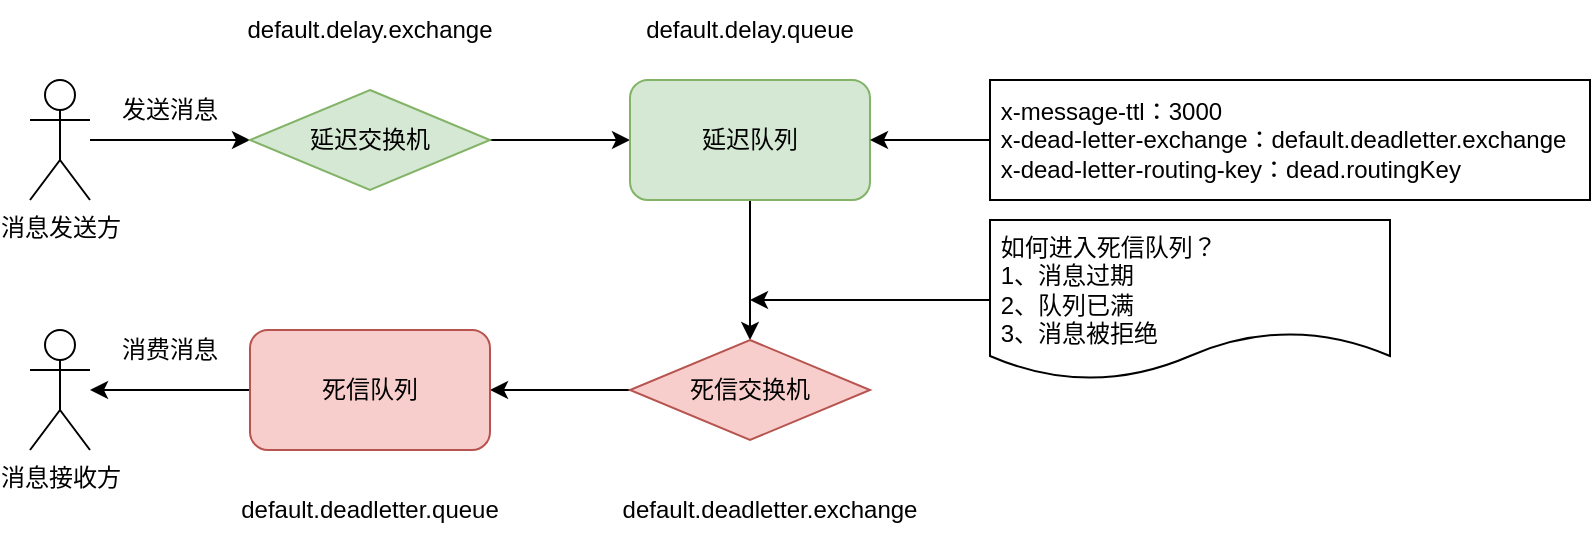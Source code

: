 <mxfile version="15.4.0" type="device"><diagram id="Fxr01EEC_KErMa6BLoQG" name="第 1 页"><mxGraphModel dx="1422" dy="862" grid="1" gridSize="10" guides="1" tooltips="1" connect="1" arrows="1" fold="1" page="1" pageScale="1" pageWidth="827" pageHeight="1169" math="0" shadow="0"><root><mxCell id="0"/><mxCell id="1" parent="0"/><mxCell id="cgxUJcoTVJejzSTBTjXf-5" style="edgeStyle=orthogonalEdgeStyle;rounded=0;orthogonalLoop=1;jettySize=auto;html=1;" edge="1" parent="1" source="cgxUJcoTVJejzSTBTjXf-1"><mxGeometry relative="1" as="geometry"><mxPoint x="230" y="270" as="targetPoint"/></mxGeometry></mxCell><mxCell id="cgxUJcoTVJejzSTBTjXf-1" value="消息发送方" style="shape=umlActor;verticalLabelPosition=bottom;verticalAlign=top;html=1;outlineConnect=0;" vertex="1" parent="1"><mxGeometry x="120" y="240" width="30" height="60" as="geometry"/></mxCell><mxCell id="cgxUJcoTVJejzSTBTjXf-8" style="edgeStyle=orthogonalEdgeStyle;rounded=0;orthogonalLoop=1;jettySize=auto;html=1;entryX=0;entryY=0.5;entryDx=0;entryDy=0;" edge="1" parent="1" source="cgxUJcoTVJejzSTBTjXf-4" target="cgxUJcoTVJejzSTBTjXf-7"><mxGeometry relative="1" as="geometry"/></mxCell><mxCell id="cgxUJcoTVJejzSTBTjXf-4" value="延迟交换机" style="rhombus;whiteSpace=wrap;html=1;fillColor=#d5e8d4;strokeColor=#82b366;" vertex="1" parent="1"><mxGeometry x="230" y="245" width="120" height="50" as="geometry"/></mxCell><mxCell id="cgxUJcoTVJejzSTBTjXf-6" value="发送消息" style="text;html=1;strokeColor=none;fillColor=none;align=center;verticalAlign=middle;whiteSpace=wrap;rounded=0;" vertex="1" parent="1"><mxGeometry x="160" y="240" width="60" height="30" as="geometry"/></mxCell><mxCell id="cgxUJcoTVJejzSTBTjXf-10" style="edgeStyle=orthogonalEdgeStyle;rounded=0;orthogonalLoop=1;jettySize=auto;html=1;exitX=0.5;exitY=1;exitDx=0;exitDy=0;entryX=0.5;entryY=0;entryDx=0;entryDy=0;" edge="1" parent="1" source="cgxUJcoTVJejzSTBTjXf-7" target="cgxUJcoTVJejzSTBTjXf-9"><mxGeometry relative="1" as="geometry"/></mxCell><mxCell id="cgxUJcoTVJejzSTBTjXf-7" value="延迟队列" style="rounded=1;whiteSpace=wrap;html=1;fillColor=#d5e8d4;strokeColor=#82b366;" vertex="1" parent="1"><mxGeometry x="420" y="240" width="120" height="60" as="geometry"/></mxCell><mxCell id="cgxUJcoTVJejzSTBTjXf-12" style="edgeStyle=orthogonalEdgeStyle;rounded=0;orthogonalLoop=1;jettySize=auto;html=1;entryX=1;entryY=0.5;entryDx=0;entryDy=0;" edge="1" parent="1" source="cgxUJcoTVJejzSTBTjXf-9" target="cgxUJcoTVJejzSTBTjXf-11"><mxGeometry relative="1" as="geometry"/></mxCell><mxCell id="cgxUJcoTVJejzSTBTjXf-9" value="死信交换机" style="rhombus;whiteSpace=wrap;html=1;fillColor=#f8cecc;strokeColor=#b85450;" vertex="1" parent="1"><mxGeometry x="420" y="370" width="120" height="50" as="geometry"/></mxCell><mxCell id="cgxUJcoTVJejzSTBTjXf-14" style="edgeStyle=orthogonalEdgeStyle;rounded=0;orthogonalLoop=1;jettySize=auto;html=1;" edge="1" parent="1" source="cgxUJcoTVJejzSTBTjXf-11" target="cgxUJcoTVJejzSTBTjXf-13"><mxGeometry relative="1" as="geometry"/></mxCell><mxCell id="cgxUJcoTVJejzSTBTjXf-11" value="死信队列" style="rounded=1;whiteSpace=wrap;html=1;fillColor=#f8cecc;strokeColor=#b85450;" vertex="1" parent="1"><mxGeometry x="230" y="365" width="120" height="60" as="geometry"/></mxCell><mxCell id="cgxUJcoTVJejzSTBTjXf-13" value="消息接收方" style="shape=umlActor;verticalLabelPosition=bottom;verticalAlign=top;html=1;outlineConnect=0;" vertex="1" parent="1"><mxGeometry x="120" y="365" width="30" height="60" as="geometry"/></mxCell><mxCell id="cgxUJcoTVJejzSTBTjXf-15" value="消费消息" style="text;html=1;strokeColor=none;fillColor=none;align=center;verticalAlign=middle;whiteSpace=wrap;rounded=0;" vertex="1" parent="1"><mxGeometry x="160" y="360" width="60" height="30" as="geometry"/></mxCell><mxCell id="cgxUJcoTVJejzSTBTjXf-16" value="default.delay.exchange" style="text;html=1;strokeColor=none;fillColor=none;align=center;verticalAlign=middle;whiteSpace=wrap;rounded=0;" vertex="1" parent="1"><mxGeometry x="260" y="200" width="60" height="30" as="geometry"/></mxCell><mxCell id="cgxUJcoTVJejzSTBTjXf-17" value="default.delay.queue" style="text;html=1;strokeColor=none;fillColor=none;align=center;verticalAlign=middle;whiteSpace=wrap;rounded=0;" vertex="1" parent="1"><mxGeometry x="450" y="200" width="60" height="30" as="geometry"/></mxCell><mxCell id="cgxUJcoTVJejzSTBTjXf-18" value="default.deadletter.queue" style="text;html=1;strokeColor=none;fillColor=none;align=center;verticalAlign=middle;whiteSpace=wrap;rounded=0;" vertex="1" parent="1"><mxGeometry x="260" y="440" width="60" height="30" as="geometry"/></mxCell><mxCell id="cgxUJcoTVJejzSTBTjXf-21" value="default.deadletter.exchange" style="text;html=1;strokeColor=none;fillColor=none;align=center;verticalAlign=middle;whiteSpace=wrap;rounded=0;" vertex="1" parent="1"><mxGeometry x="460" y="440" width="60" height="30" as="geometry"/></mxCell><mxCell id="cgxUJcoTVJejzSTBTjXf-25" style="edgeStyle=orthogonalEdgeStyle;rounded=0;orthogonalLoop=1;jettySize=auto;html=1;exitX=0;exitY=0.5;exitDx=0;exitDy=0;" edge="1" parent="1" source="cgxUJcoTVJejzSTBTjXf-22"><mxGeometry relative="1" as="geometry"><mxPoint x="480" y="350" as="targetPoint"/></mxGeometry></mxCell><mxCell id="cgxUJcoTVJejzSTBTjXf-22" value="&lt;div&gt;&lt;span&gt;&lt;br&gt;&lt;/span&gt;&lt;/div&gt;&lt;div&gt;&lt;span&gt;&amp;nbsp;如何进入死信队列？&lt;/span&gt;&lt;/div&gt;&lt;div&gt;&lt;span&gt;&amp;nbsp;1、消息过期&lt;/span&gt;&lt;/div&gt;&lt;div&gt;&lt;span&gt;&amp;nbsp;2、队列已满&lt;/span&gt;&lt;/div&gt;&lt;div&gt;&lt;span&gt;&amp;nbsp;3、消息被拒绝&lt;/span&gt;&lt;/div&gt;" style="shape=document;whiteSpace=wrap;html=1;boundedLbl=1;align=left;" vertex="1" parent="1"><mxGeometry x="600" y="310" width="200" height="80" as="geometry"/></mxCell><mxCell id="cgxUJcoTVJejzSTBTjXf-26" style="edgeStyle=orthogonalEdgeStyle;rounded=0;orthogonalLoop=1;jettySize=auto;html=1;exitX=0;exitY=0.5;exitDx=0;exitDy=0;entryX=1;entryY=0.5;entryDx=0;entryDy=0;" edge="1" parent="1" source="cgxUJcoTVJejzSTBTjXf-24" target="cgxUJcoTVJejzSTBTjXf-7"><mxGeometry relative="1" as="geometry"/></mxCell><mxCell id="cgxUJcoTVJejzSTBTjXf-24" value="&amp;nbsp;x-message-ttl：3000&lt;br&gt;&amp;nbsp;x-dead-letter-exchange：&lt;span style=&quot;text-align: center&quot;&gt;default.deadletter.exchange&lt;/span&gt;&lt;br&gt;&amp;nbsp;x-dead-letter-routing-key：dead.routingKey" style="rounded=0;whiteSpace=wrap;html=1;align=left;" vertex="1" parent="1"><mxGeometry x="600" y="240" width="300" height="60" as="geometry"/></mxCell></root></mxGraphModel></diagram></mxfile>